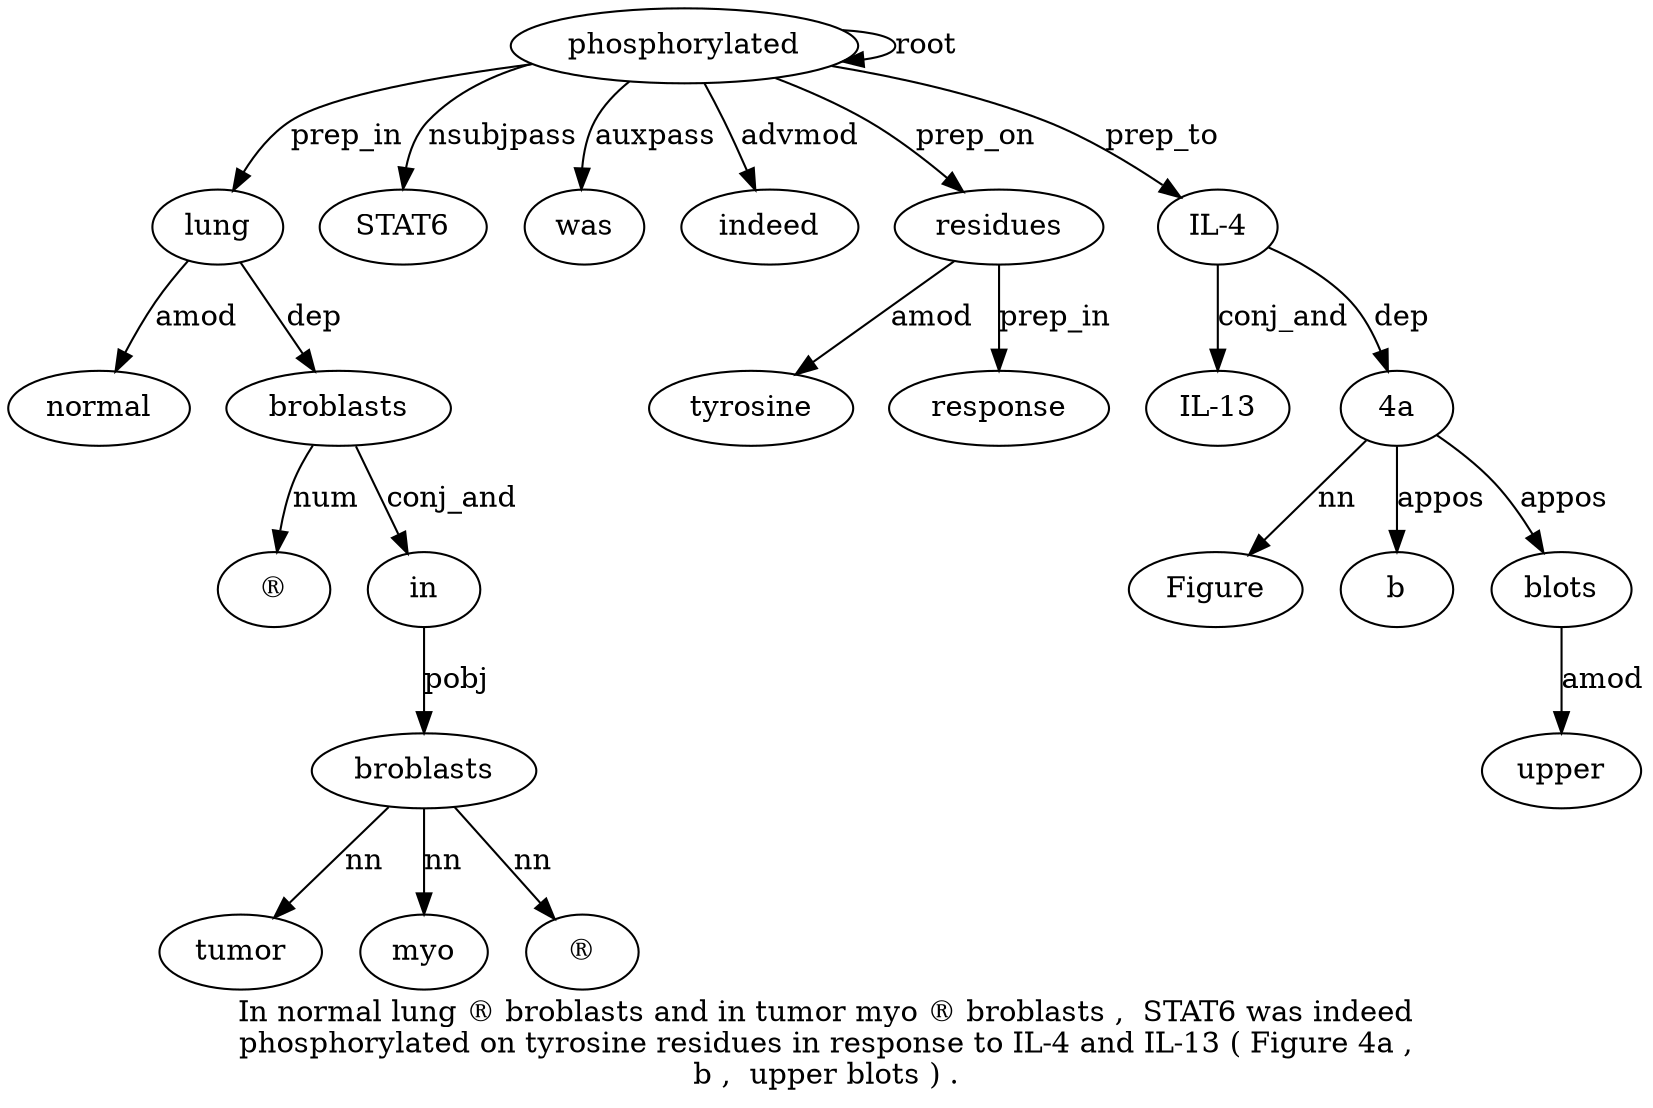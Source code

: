 digraph "In normal lung ® broblasts and in tumor myo ® broblasts ,  STAT6 was indeed phosphorylated on tyrosine residues in response to IL-4 and IL-13 ( Figure 4a ,  b ,  upper blots ) ." {
label="In normal lung ® broblasts and in tumor myo ® broblasts ,  STAT6 was indeed
phosphorylated on tyrosine residues in response to IL-4 and IL-13 ( Figure 4a ,
b ,  upper blots ) .";
lung3 [style=filled, fillcolor=white, label=lung];
normal2 [style=filled, fillcolor=white, label=normal];
lung3 -> normal2  [label=amod];
phosphorylated16 [style=filled, fillcolor=white, label=phosphorylated];
phosphorylated16 -> lung3  [label=prep_in];
broblasts5 [style=filled, fillcolor=white, label=broblasts];
"®4" [style=filled, fillcolor=white, label="®"];
broblasts5 -> "®4"  [label=num];
lung3 -> broblasts5  [label=dep];
in7 [style=filled, fillcolor=white, label=in];
broblasts5 -> in7  [label=conj_and];
broblasts11 [style=filled, fillcolor=white, label=broblasts];
tumor8 [style=filled, fillcolor=white, label=tumor];
broblasts11 -> tumor8  [label=nn];
myo9 [style=filled, fillcolor=white, label=myo];
broblasts11 -> myo9  [label=nn];
"®10" [style=filled, fillcolor=white, label="®"];
broblasts11 -> "®10"  [label=nn];
in7 -> broblasts11  [label=pobj];
STAT613 [style=filled, fillcolor=white, label=STAT6];
phosphorylated16 -> STAT613  [label=nsubjpass];
was14 [style=filled, fillcolor=white, label=was];
phosphorylated16 -> was14  [label=auxpass];
indeed15 [style=filled, fillcolor=white, label=indeed];
phosphorylated16 -> indeed15  [label=advmod];
phosphorylated16 -> phosphorylated16  [label=root];
residues19 [style=filled, fillcolor=white, label=residues];
tyrosine18 [style=filled, fillcolor=white, label=tyrosine];
residues19 -> tyrosine18  [label=amod];
phosphorylated16 -> residues19  [label=prep_on];
response21 [style=filled, fillcolor=white, label=response];
residues19 -> response21  [label=prep_in];
"IL-423" [style=filled, fillcolor=white, label="IL-4"];
phosphorylated16 -> "IL-423"  [label=prep_to];
"IL-1325" [style=filled, fillcolor=white, label="IL-13"];
"IL-423" -> "IL-1325"  [label=conj_and];
"4a28" [style=filled, fillcolor=white, label="4a"];
Figure27 [style=filled, fillcolor=white, label=Figure];
"4a28" -> Figure27  [label=nn];
"IL-423" -> "4a28"  [label=dep];
b30 [style=filled, fillcolor=white, label=b];
"4a28" -> b30  [label=appos];
blots33 [style=filled, fillcolor=white, label=blots];
upper32 [style=filled, fillcolor=white, label=upper];
blots33 -> upper32  [label=amod];
"4a28" -> blots33  [label=appos];
}
